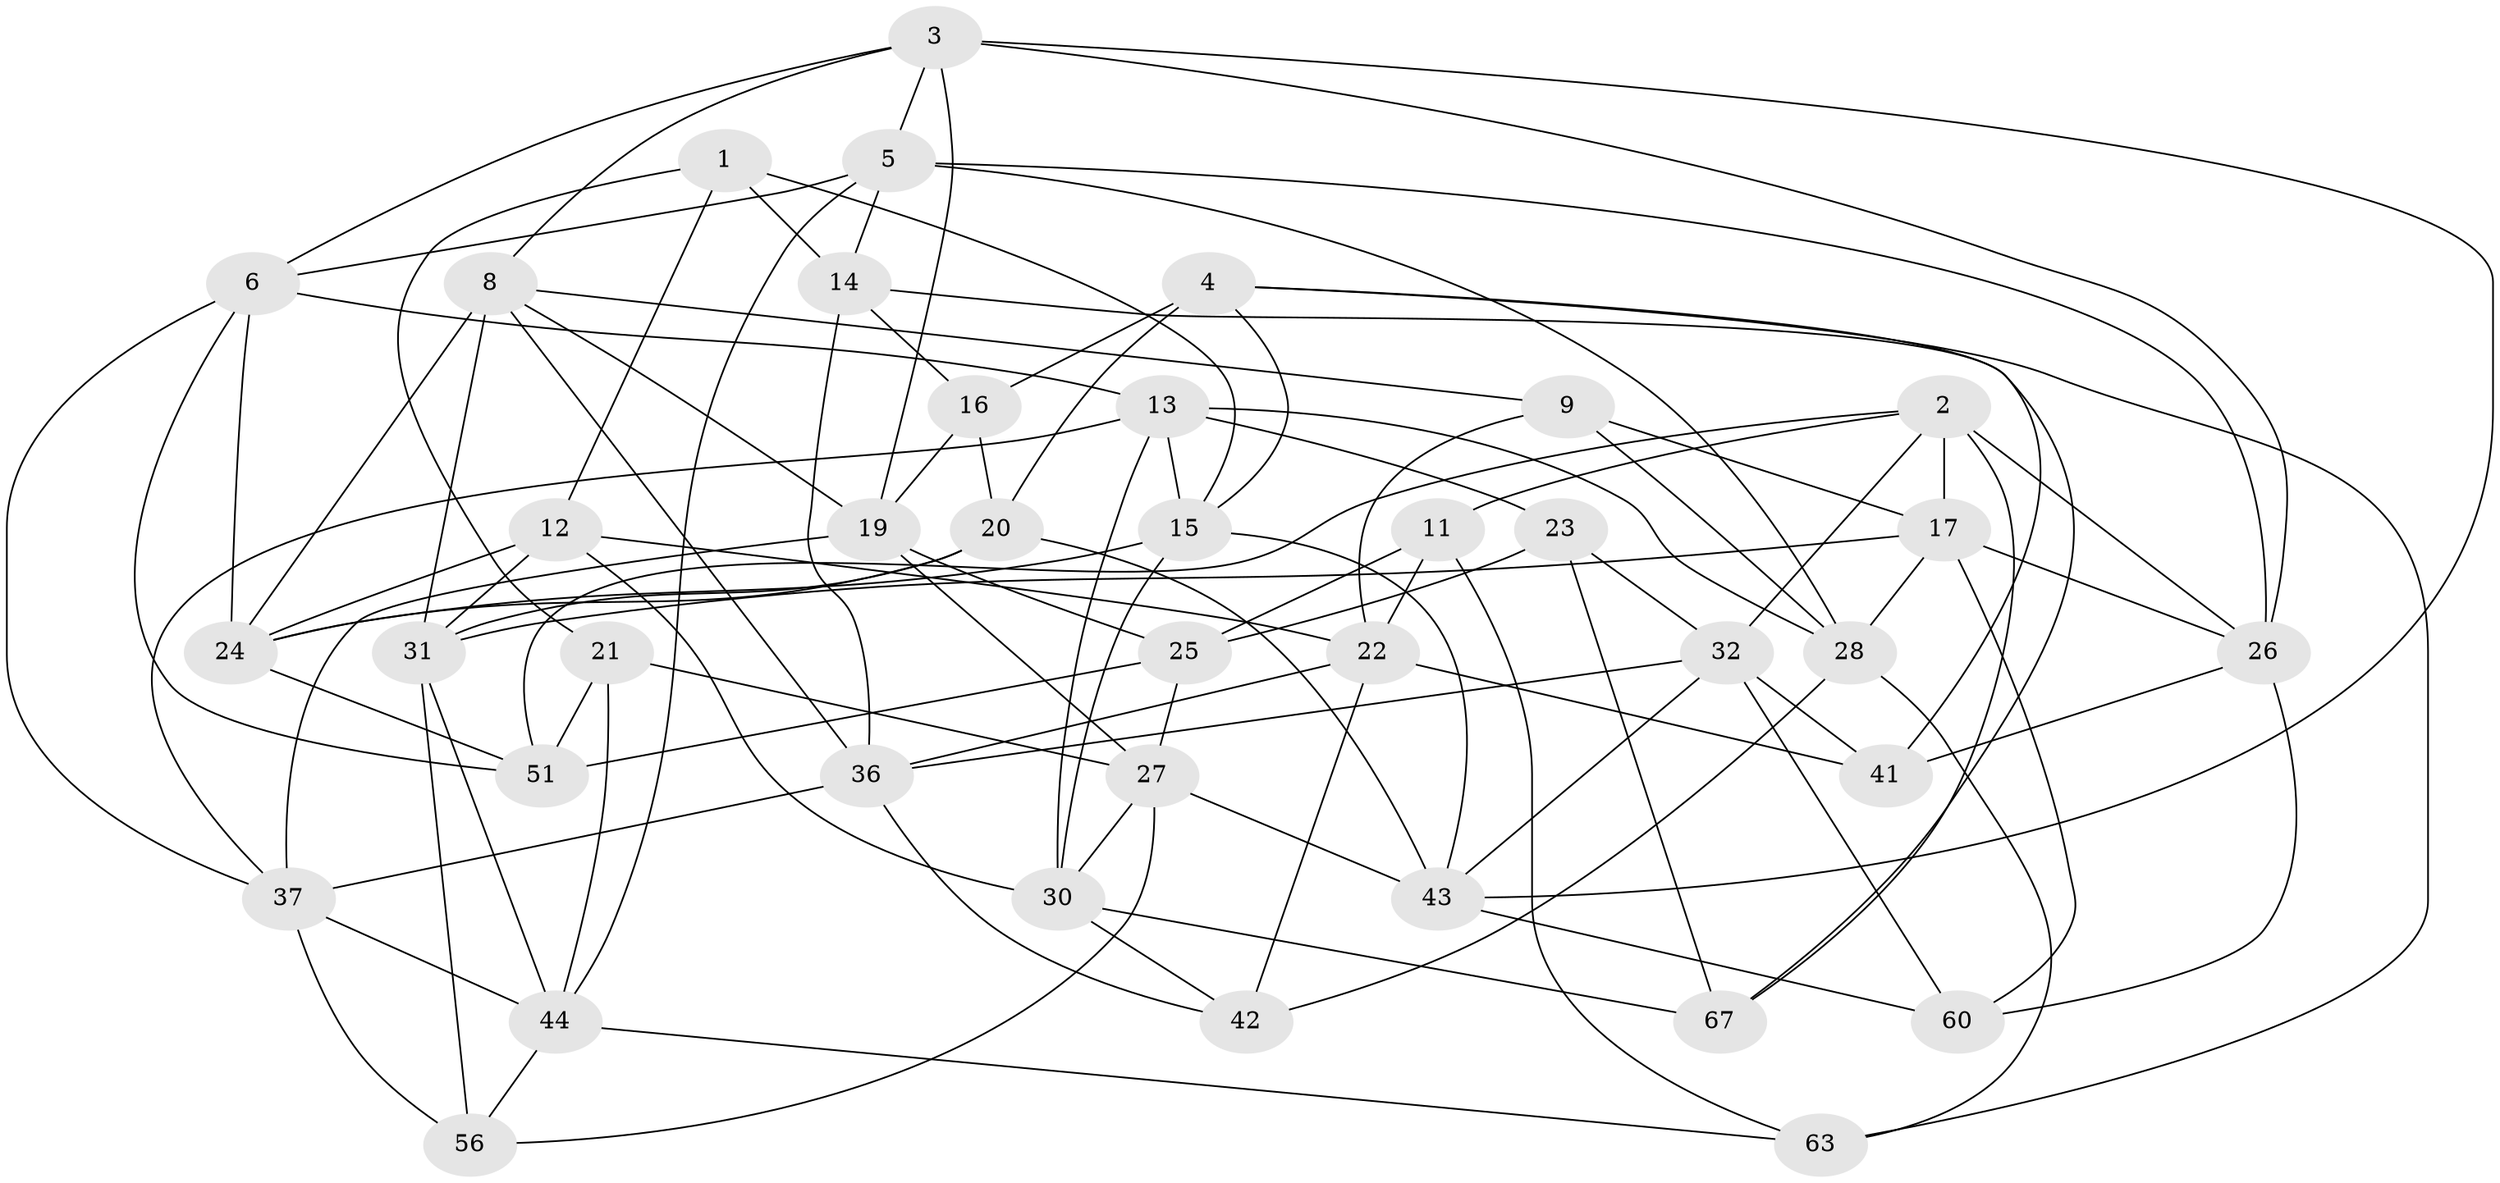 // original degree distribution, {4: 1.0}
// Generated by graph-tools (version 1.1) at 2025/11/02/27/25 16:11:45]
// undirected, 39 vertices, 102 edges
graph export_dot {
graph [start="1"]
  node [color=gray90,style=filled];
  1 [super="+50"];
  2 [super="+65"];
  3 [super="+7"];
  4 [super="+10"];
  5 [super="+38"];
  6 [super="+49"];
  8 [super="+61"];
  9;
  11;
  12 [super="+35"];
  13 [super="+48"];
  14 [super="+34"];
  15 [super="+18"];
  16;
  17 [super="+29"];
  19 [super="+62"];
  20 [super="+47"];
  21;
  22 [super="+33"];
  23;
  24 [super="+59"];
  25 [super="+58"];
  26 [super="+45"];
  27 [super="+40"];
  28 [super="+66"];
  30 [super="+52"];
  31 [super="+53"];
  32 [super="+57"];
  36 [super="+64"];
  37 [super="+39"];
  41;
  42;
  43 [super="+46"];
  44 [super="+55"];
  51 [super="+54"];
  56;
  60;
  63;
  67;
  1 -- 15;
  1 -- 12 [weight=2];
  1 -- 21;
  1 -- 14 [weight=2];
  2 -- 26;
  2 -- 11;
  2 -- 17;
  2 -- 32;
  2 -- 67;
  2 -- 51;
  3 -- 19;
  3 -- 43;
  3 -- 6;
  3 -- 26;
  3 -- 8;
  3 -- 5;
  4 -- 41;
  4 -- 16;
  4 -- 20 [weight=2];
  4 -- 63;
  4 -- 15;
  5 -- 6;
  5 -- 44;
  5 -- 26;
  5 -- 28;
  5 -- 14;
  6 -- 13;
  6 -- 37;
  6 -- 51;
  6 -- 24;
  8 -- 36;
  8 -- 9;
  8 -- 19;
  8 -- 31;
  8 -- 24;
  9 -- 17;
  9 -- 28;
  9 -- 22;
  11 -- 63;
  11 -- 25;
  11 -- 22;
  12 -- 31;
  12 -- 22;
  12 -- 24;
  12 -- 30;
  13 -- 30;
  13 -- 28;
  13 -- 37;
  13 -- 15;
  13 -- 23;
  14 -- 16;
  14 -- 67;
  14 -- 36;
  15 -- 24;
  15 -- 43;
  15 -- 30;
  16 -- 20;
  16 -- 19;
  17 -- 60;
  17 -- 26;
  17 -- 28;
  17 -- 31;
  19 -- 25;
  19 -- 27;
  19 -- 37;
  20 -- 24;
  20 -- 43;
  20 -- 31;
  21 -- 27;
  21 -- 51;
  21 -- 44;
  22 -- 41;
  22 -- 42;
  22 -- 36;
  23 -- 67;
  23 -- 32;
  23 -- 25;
  24 -- 51;
  25 -- 27;
  25 -- 51 [weight=2];
  26 -- 60;
  26 -- 41;
  27 -- 56;
  27 -- 43;
  27 -- 30;
  28 -- 42;
  28 -- 63;
  30 -- 42;
  30 -- 67;
  31 -- 44;
  31 -- 56;
  32 -- 60;
  32 -- 41;
  32 -- 43;
  32 -- 36;
  36 -- 42;
  36 -- 37;
  37 -- 56;
  37 -- 44;
  43 -- 60;
  44 -- 56;
  44 -- 63;
}

